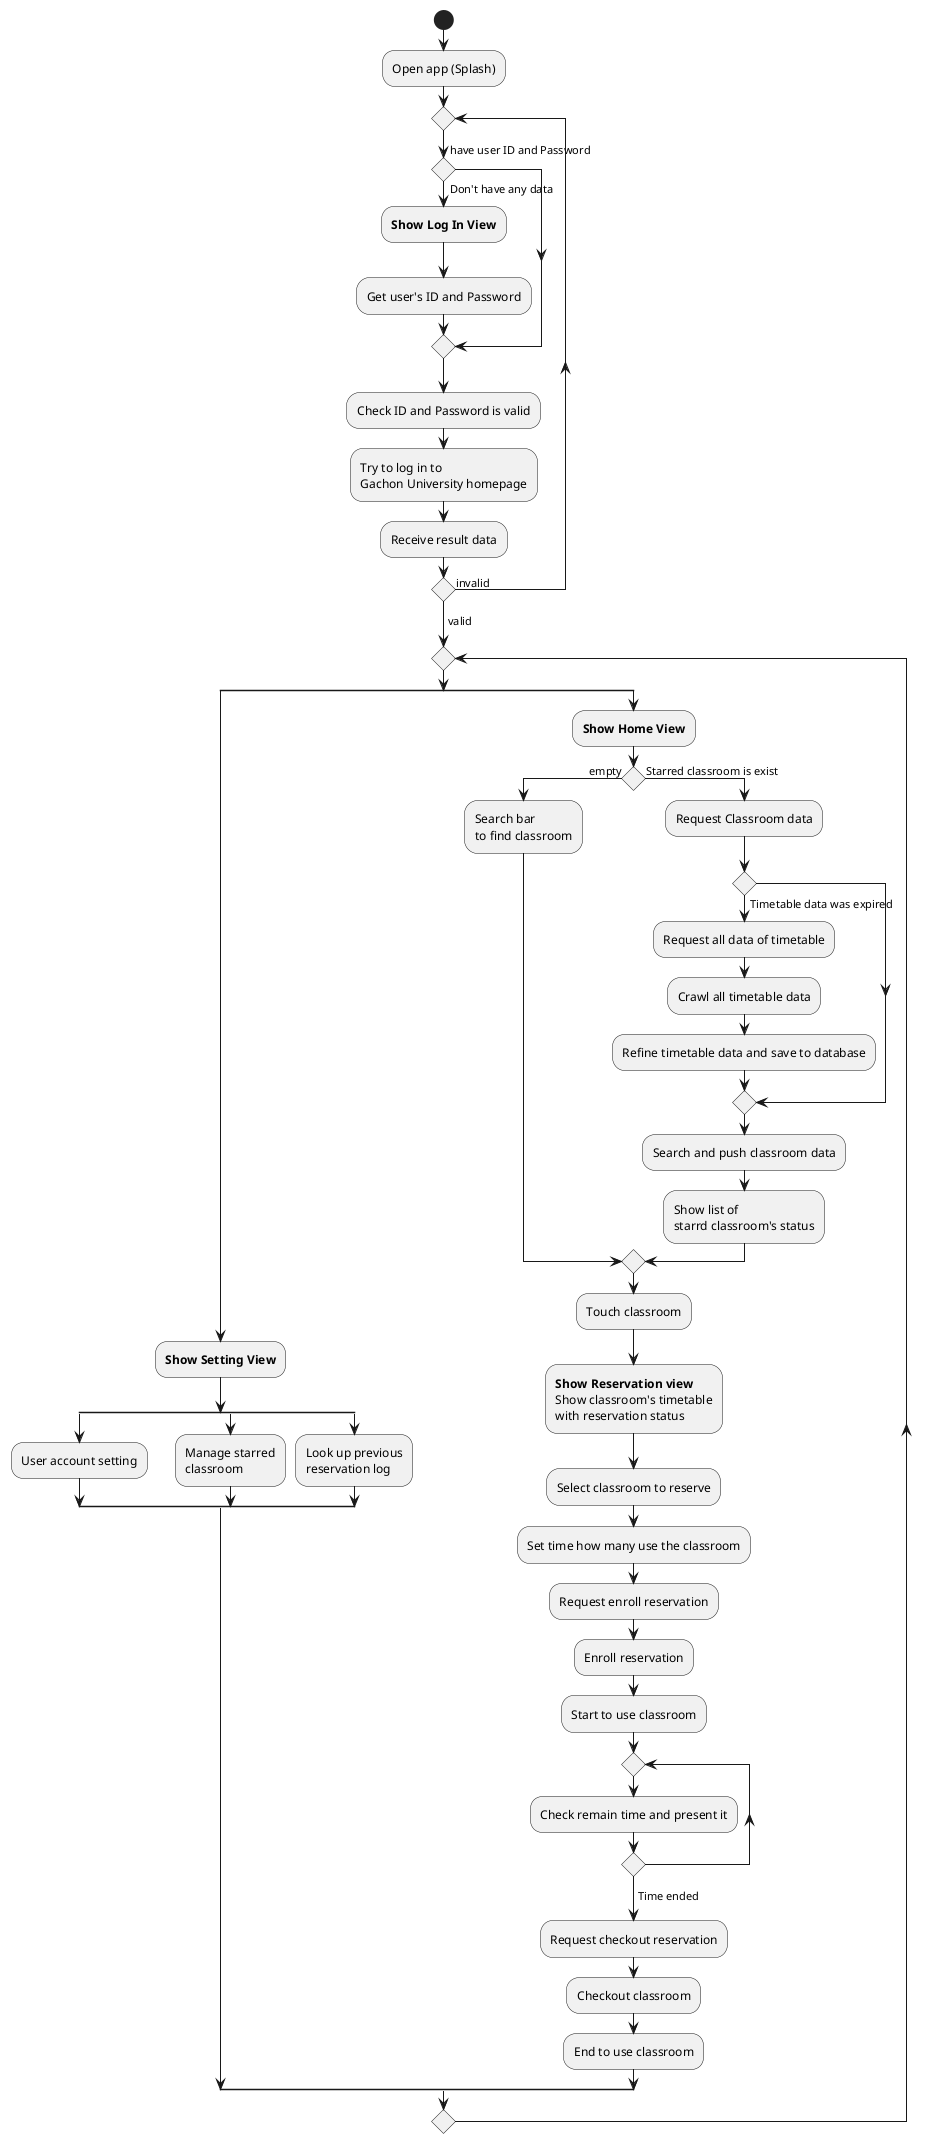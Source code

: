 @startuml activity

skinparam conditionStyle diamond


start
:Open app (Splash);

repeat
    if (have user ID and Password) then
    
    else (Don't have any data) 
        :**Show Log In View**;
        :Get user's ID and Password;
    endif

    :Check ID and Password is valid;
    :Try to log in to\nGachon University homepage;

    :Receive result data;
repeat while (invalid)
-> valid;

repeat
    split

        :**Show Setting View**;
        split
            :User account setting;
        split again
            :Manage starred\nclassroom;
        split again
            :Look up previous\nreservation log;
        end split

    split again

        :**Show Home View**;
        if () then (empty)
            :Search bar \nto find classroom;
        else (Starred classroom is exist)
            :Request Classroom data;
            if ()
            else (Timetable data was expired)
                :Request all data of timetable;
                :Crawl all timetable data;
                :Refine timetable data and save to database;
            endif
            :Search and push classroom data;
            :Show list of\nstarrd classroom's status;
        endif
        :Touch classroom;
        :**Show Reservation view**\nShow classroom's timetable\nwith reservation status;
        :Select classroom to reserve;
        :Set time how many use the classroom;
        :Request enroll reservation;
        :Enroll reservation;
        :Start to use classroom;
        repeat
            :Check remain time and present it;
        repeat while ()
        -> Time ended;
        :Request checkout reservation;
        :Checkout classroom;
        :End to use classroom;

    end split
repeat while ()


@enduml



